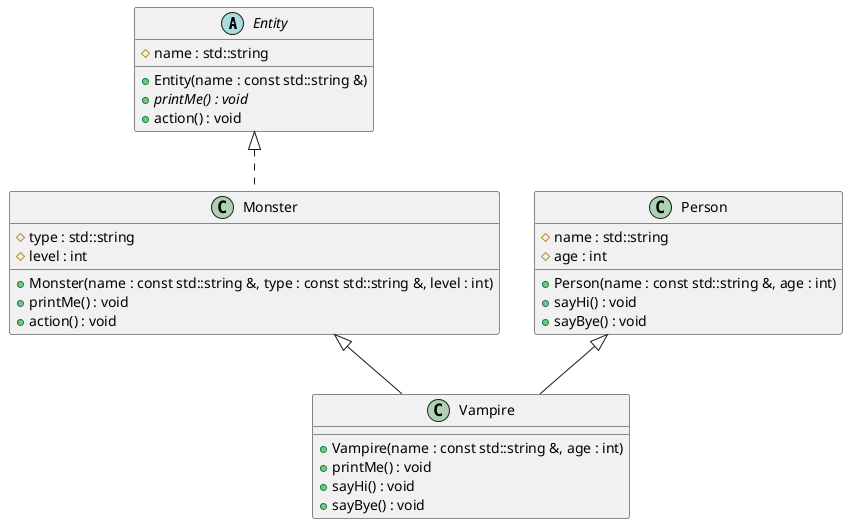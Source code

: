 @startuml

abstract class Entity{
# name : std::string
+ Entity(name : const std::string &)
+ {abstract} printMe() : void
+ action() : void
}

class Monster {
# type : std::string
# level : int
+ Monster(name : const std::string &, type : const std::string &, level : int)
+ printMe() : void
+ action() : void
}

class Person {
# name : std::string
# age : int
+ Person(name : const std::string &, age : int)
+ sayHi() : void
+ sayBye() : void
}

class Vampire {
+ Vampire(name : const std::string &, age : int)
+ printMe() : void
+ sayHi() : void
+ sayBye() : void
}

Entity <|.. Monster
Monster <|-- Vampire
Person <|-- Vampire

@enduml